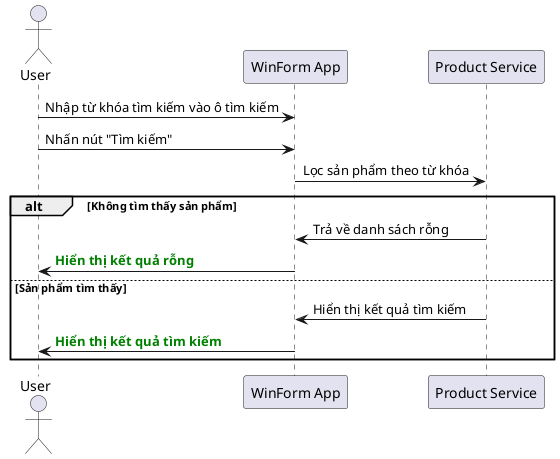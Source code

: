 @startuml
actor User
participant "WinForm App" as App
participant "Product Service" as ProdService

User -> App: Nhập từ khóa tìm kiếm vào ô tìm kiếm
User -> App: Nhấn nút "Tìm kiếm"
App -> ProdService: Lọc sản phẩm theo từ khóa
alt Không tìm thấy sản phẩm
    ProdService -> App: Trả về danh sách rỗng
    App -> User: <font color=green><b>Hiển thị kết quả rỗng</b></font>
else Sản phẩm tìm thấy
    ProdService -> App: Hiển thị kết quả tìm kiếm
    App -> User: <font color=green><b>Hiển thị kết quả tìm kiếm</b></font>
end
@enduml
